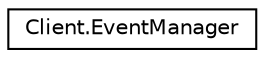 digraph "Graphical Class Hierarchy"
{
  edge [fontname="Helvetica",fontsize="10",labelfontname="Helvetica",labelfontsize="10"];
  node [fontname="Helvetica",fontsize="10",shape=record];
  rankdir="LR";
  Node0 [label="Client.EventManager",height=0.2,width=0.4,color="black", fillcolor="white", style="filled",URL="$class_client_1_1_event_manager.html"];
}
